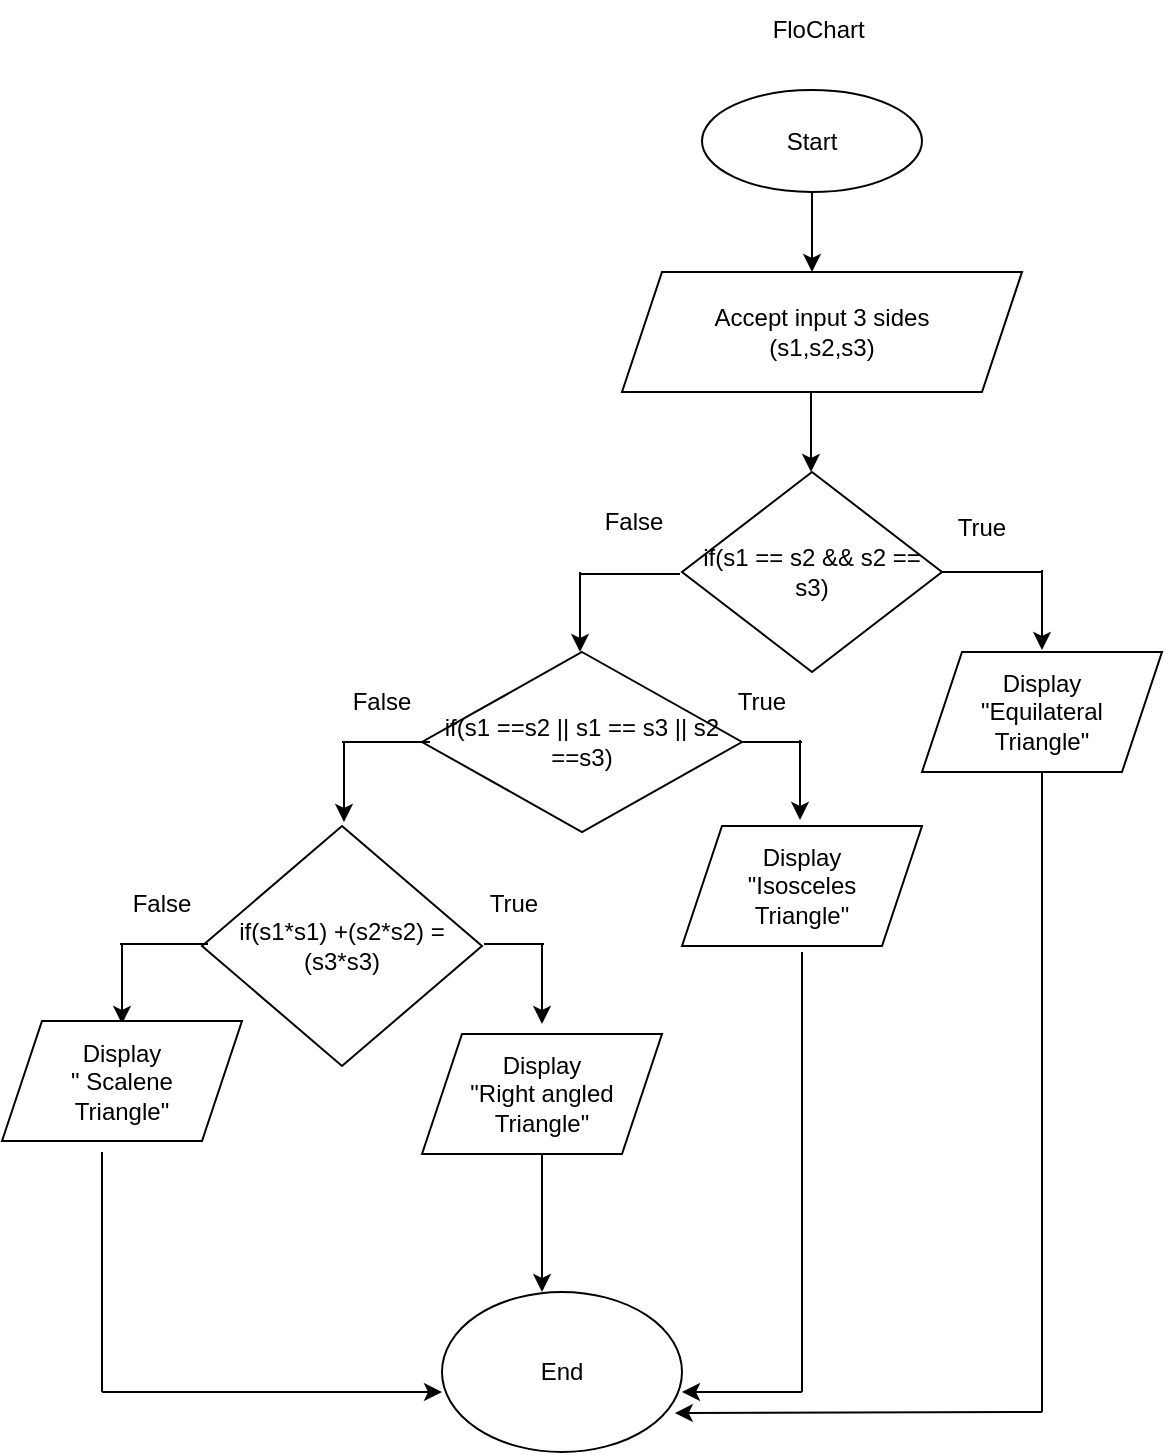 <mxfile version="20.3.0" type="device"><diagram id="ERmnXm7cvSljJi_ShG2y" name="Page-1"><mxGraphModel dx="1038" dy="539" grid="1" gridSize="10" guides="1" tooltips="1" connect="1" arrows="1" fold="1" page="1" pageScale="1" pageWidth="850" pageHeight="1100" math="0" shadow="0"><root><mxCell id="0"/><mxCell id="1" parent="0"/><mxCell id="SV2vGUkEhlJKs8O1mkE8-1" value="FloChart&amp;nbsp;" style="text;html=1;strokeColor=none;fillColor=none;align=center;verticalAlign=middle;whiteSpace=wrap;rounded=0;" vertex="1" parent="1"><mxGeometry x="270" y="14" width="280" height="30" as="geometry"/></mxCell><mxCell id="SV2vGUkEhlJKs8O1mkE8-2" value="Start" style="ellipse;whiteSpace=wrap;html=1;" vertex="1" parent="1"><mxGeometry x="350" y="59" width="110" height="51" as="geometry"/></mxCell><mxCell id="SV2vGUkEhlJKs8O1mkE8-3" value="Accept input 3 sides&lt;br&gt;(s1,s2,s3)" style="shape=parallelogram;perimeter=parallelogramPerimeter;whiteSpace=wrap;html=1;fixedSize=1;" vertex="1" parent="1"><mxGeometry x="310" y="150" width="200" height="60" as="geometry"/></mxCell><mxCell id="SV2vGUkEhlJKs8O1mkE8-4" value="" style="endArrow=classic;html=1;rounded=0;exitX=0.5;exitY=1;exitDx=0;exitDy=0;" edge="1" parent="1" source="SV2vGUkEhlJKs8O1mkE8-2"><mxGeometry width="50" height="50" relative="1" as="geometry"><mxPoint x="500" y="209" as="sourcePoint"/><mxPoint x="405" y="150" as="targetPoint"/></mxGeometry></mxCell><mxCell id="SV2vGUkEhlJKs8O1mkE8-5" value="" style="endArrow=classic;html=1;rounded=0;" edge="1" parent="1"><mxGeometry width="50" height="50" relative="1" as="geometry"><mxPoint x="404.5" y="210" as="sourcePoint"/><mxPoint x="404.5" y="250" as="targetPoint"/></mxGeometry></mxCell><mxCell id="SV2vGUkEhlJKs8O1mkE8-6" value="if(s1 == s2 &amp;amp;&amp;amp; s2 == s3)" style="rhombus;whiteSpace=wrap;html=1;" vertex="1" parent="1"><mxGeometry x="340" y="250" width="130" height="100" as="geometry"/></mxCell><mxCell id="SV2vGUkEhlJKs8O1mkE8-7" value="" style="endArrow=none;html=1;rounded=0;exitX=1;exitY=0.5;exitDx=0;exitDy=0;" edge="1" parent="1" source="SV2vGUkEhlJKs8O1mkE8-6"><mxGeometry width="50" height="50" relative="1" as="geometry"><mxPoint x="500" y="290" as="sourcePoint"/><mxPoint x="520" y="300" as="targetPoint"/></mxGeometry></mxCell><mxCell id="SV2vGUkEhlJKs8O1mkE8-8" value="" style="endArrow=none;html=1;rounded=0;exitX=1;exitY=0.5;exitDx=0;exitDy=0;" edge="1" parent="1"><mxGeometry width="50" height="50" relative="1" as="geometry"><mxPoint x="289" y="301" as="sourcePoint"/><mxPoint x="339" y="301" as="targetPoint"/></mxGeometry></mxCell><mxCell id="SV2vGUkEhlJKs8O1mkE8-9" value="" style="endArrow=classic;html=1;rounded=0;" edge="1" parent="1"><mxGeometry width="50" height="50" relative="1" as="geometry"><mxPoint x="520" y="299" as="sourcePoint"/><mxPoint x="520" y="339" as="targetPoint"/></mxGeometry></mxCell><mxCell id="SV2vGUkEhlJKs8O1mkE8-10" value="" style="endArrow=classic;html=1;rounded=0;" edge="1" parent="1"><mxGeometry width="50" height="50" relative="1" as="geometry"><mxPoint x="289" y="300" as="sourcePoint"/><mxPoint x="289" y="340" as="targetPoint"/></mxGeometry></mxCell><mxCell id="SV2vGUkEhlJKs8O1mkE8-11" value="False" style="text;html=1;strokeColor=none;fillColor=none;align=center;verticalAlign=middle;whiteSpace=wrap;rounded=0;" vertex="1" parent="1"><mxGeometry x="286" y="260" width="60" height="30" as="geometry"/></mxCell><mxCell id="SV2vGUkEhlJKs8O1mkE8-12" value="True&lt;span style=&quot;color: rgba(0, 0, 0, 0); font-family: monospace; font-size: 0px; text-align: start;&quot;&gt;%3CmxGraphModel%3E%3Croot%3E%3CmxCell%20id%3D%220%22%2F%3E%3CmxCell%20id%3D%221%22%20parent%3D%220%22%2F%3E%3CmxCell%20id%3D%222%22%20value%3D%22%22%20style%3D%22endArrow%3Dclassic%3Bhtml%3D1%3Brounded%3D0%3B%22%20edge%3D%221%22%20parent%3D%221%22%3E%3CmxGeometry%20width%3D%2250%22%20height%3D%2250%22%20relative%3D%221%22%20as%3D%22geometry%22%3E%3CmxPoint%20x%3D%22518%22%20y%3D%22299%22%20as%3D%22sourcePoint%22%2F%3E%3CmxPoint%20x%3D%22518%22%20y%3D%22339%22%20as%3D%22targetPoint%22%2F%3E%3C%2FmxGeometry%3E%3C%2FmxCell%3E%3C%2Froot%3E%3C%2FmxGraphModel%3E&lt;/span&gt;" style="text;html=1;strokeColor=none;fillColor=none;align=center;verticalAlign=middle;whiteSpace=wrap;rounded=0;" vertex="1" parent="1"><mxGeometry x="460" y="263" width="60" height="30" as="geometry"/></mxCell><mxCell id="SV2vGUkEhlJKs8O1mkE8-14" value="if(s1 ==s2 || s1 == s3 || s2 ==s3)" style="rhombus;whiteSpace=wrap;html=1;" vertex="1" parent="1"><mxGeometry x="210" y="340" width="160" height="90" as="geometry"/></mxCell><mxCell id="SV2vGUkEhlJKs8O1mkE8-16" value="" style="endArrow=none;html=1;rounded=0;exitX=1;exitY=0.5;exitDx=0;exitDy=0;" edge="1" parent="1" source="SV2vGUkEhlJKs8O1mkE8-14"><mxGeometry width="50" height="50" relative="1" as="geometry"><mxPoint x="360" y="460" as="sourcePoint"/><mxPoint x="400" y="385" as="targetPoint"/></mxGeometry></mxCell><mxCell id="SV2vGUkEhlJKs8O1mkE8-17" value="" style="endArrow=none;html=1;rounded=0;" edge="1" parent="1"><mxGeometry width="50" height="50" relative="1" as="geometry"><mxPoint x="170" y="385" as="sourcePoint"/><mxPoint x="214" y="385" as="targetPoint"/></mxGeometry></mxCell><mxCell id="SV2vGUkEhlJKs8O1mkE8-18" value="" style="endArrow=classic;html=1;rounded=0;" edge="1" parent="1"><mxGeometry width="50" height="50" relative="1" as="geometry"><mxPoint x="399" y="384" as="sourcePoint"/><mxPoint x="399" y="424" as="targetPoint"/></mxGeometry></mxCell><mxCell id="SV2vGUkEhlJKs8O1mkE8-19" value="" style="endArrow=classic;html=1;rounded=0;" edge="1" parent="1"><mxGeometry width="50" height="50" relative="1" as="geometry"><mxPoint x="171" y="385" as="sourcePoint"/><mxPoint x="171" y="425" as="targetPoint"/></mxGeometry></mxCell><mxCell id="SV2vGUkEhlJKs8O1mkE8-20" value="False" style="text;html=1;strokeColor=none;fillColor=none;align=center;verticalAlign=middle;whiteSpace=wrap;rounded=0;" vertex="1" parent="1"><mxGeometry x="160" y="350" width="60" height="30" as="geometry"/></mxCell><mxCell id="SV2vGUkEhlJKs8O1mkE8-21" value="True" style="text;html=1;strokeColor=none;fillColor=none;align=center;verticalAlign=middle;whiteSpace=wrap;rounded=0;" vertex="1" parent="1"><mxGeometry x="350" y="350" width="60" height="30" as="geometry"/></mxCell><mxCell id="SV2vGUkEhlJKs8O1mkE8-23" value="if(s1*s1) +(s2*s2) = (s3*s3)" style="rhombus;whiteSpace=wrap;html=1;" vertex="1" parent="1"><mxGeometry x="100" y="427" width="140" height="120" as="geometry"/></mxCell><mxCell id="SV2vGUkEhlJKs8O1mkE8-24" value="" style="endArrow=none;html=1;rounded=0;" edge="1" parent="1"><mxGeometry width="50" height="50" relative="1" as="geometry"><mxPoint x="59" y="486" as="sourcePoint"/><mxPoint x="103" y="486" as="targetPoint"/></mxGeometry></mxCell><mxCell id="SV2vGUkEhlJKs8O1mkE8-25" value="" style="endArrow=classic;html=1;rounded=0;" edge="1" parent="1"><mxGeometry width="50" height="50" relative="1" as="geometry"><mxPoint x="60" y="486" as="sourcePoint"/><mxPoint x="60" y="526" as="targetPoint"/></mxGeometry></mxCell><mxCell id="SV2vGUkEhlJKs8O1mkE8-28" value="" style="endArrow=none;html=1;rounded=0;exitX=1;exitY=0.5;exitDx=0;exitDy=0;" edge="1" parent="1"><mxGeometry width="50" height="50" relative="1" as="geometry"><mxPoint x="241" y="486" as="sourcePoint"/><mxPoint x="271" y="486" as="targetPoint"/></mxGeometry></mxCell><mxCell id="SV2vGUkEhlJKs8O1mkE8-29" value="" style="endArrow=classic;html=1;rounded=0;" edge="1" parent="1"><mxGeometry width="50" height="50" relative="1" as="geometry"><mxPoint x="270" y="486" as="sourcePoint"/><mxPoint x="270" y="526" as="targetPoint"/></mxGeometry></mxCell><mxCell id="SV2vGUkEhlJKs8O1mkE8-30" value="True" style="text;html=1;strokeColor=none;fillColor=none;align=center;verticalAlign=middle;whiteSpace=wrap;rounded=0;" vertex="1" parent="1"><mxGeometry x="226" y="456.5" width="60" height="19" as="geometry"/></mxCell><mxCell id="SV2vGUkEhlJKs8O1mkE8-31" value="False" style="text;html=1;strokeColor=none;fillColor=none;align=center;verticalAlign=middle;whiteSpace=wrap;rounded=0;" vertex="1" parent="1"><mxGeometry x="50" y="451" width="60" height="30" as="geometry"/></mxCell><mxCell id="SV2vGUkEhlJKs8O1mkE8-38" value="Display&lt;br&gt;&quot;Equilateral&lt;br&gt;Triangle&quot;" style="shape=parallelogram;perimeter=parallelogramPerimeter;whiteSpace=wrap;html=1;fixedSize=1;" vertex="1" parent="1"><mxGeometry x="460" y="340" width="120" height="60" as="geometry"/></mxCell><mxCell id="SV2vGUkEhlJKs8O1mkE8-39" value="Display&lt;br&gt;&quot;Isosceles&lt;br&gt;Triangle&quot;" style="shape=parallelogram;perimeter=parallelogramPerimeter;whiteSpace=wrap;html=1;fixedSize=1;" vertex="1" parent="1"><mxGeometry x="340" y="427" width="120" height="60" as="geometry"/></mxCell><mxCell id="SV2vGUkEhlJKs8O1mkE8-40" value="Display&lt;br&gt;&quot;Right angled&lt;br&gt;Triangle&quot;" style="shape=parallelogram;perimeter=parallelogramPerimeter;whiteSpace=wrap;html=1;fixedSize=1;" vertex="1" parent="1"><mxGeometry x="210" y="531" width="120" height="60" as="geometry"/></mxCell><mxCell id="SV2vGUkEhlJKs8O1mkE8-41" value="Display&lt;br&gt;&quot; Scalene&lt;br&gt;Triangle&quot;" style="shape=parallelogram;perimeter=parallelogramPerimeter;whiteSpace=wrap;html=1;fixedSize=1;" vertex="1" parent="1"><mxGeometry y="524.5" width="120" height="60" as="geometry"/></mxCell><mxCell id="SV2vGUkEhlJKs8O1mkE8-43" value="" style="endArrow=none;html=1;rounded=0;entryX=0.5;entryY=1;entryDx=0;entryDy=0;" edge="1" parent="1" target="SV2vGUkEhlJKs8O1mkE8-38"><mxGeometry width="50" height="50" relative="1" as="geometry"><mxPoint x="520" y="720" as="sourcePoint"/><mxPoint x="550" y="420" as="targetPoint"/></mxGeometry></mxCell><mxCell id="SV2vGUkEhlJKs8O1mkE8-44" value="" style="endArrow=none;html=1;rounded=0;" edge="1" parent="1"><mxGeometry width="50" height="50" relative="1" as="geometry"><mxPoint x="400" y="710" as="sourcePoint"/><mxPoint x="400" y="490" as="targetPoint"/></mxGeometry></mxCell><mxCell id="SV2vGUkEhlJKs8O1mkE8-46" value="" style="endArrow=none;html=1;rounded=0;" edge="1" parent="1"><mxGeometry width="50" height="50" relative="1" as="geometry"><mxPoint x="50" y="710" as="sourcePoint"/><mxPoint x="50" y="590" as="targetPoint"/></mxGeometry></mxCell><mxCell id="SV2vGUkEhlJKs8O1mkE8-47" value="End" style="ellipse;whiteSpace=wrap;html=1;" vertex="1" parent="1"><mxGeometry x="220" y="660" width="120" height="80" as="geometry"/></mxCell><mxCell id="SV2vGUkEhlJKs8O1mkE8-48" value="" style="endArrow=classic;html=1;rounded=0;entryX=0;entryY=0.625;entryDx=0;entryDy=0;entryPerimeter=0;" edge="1" parent="1" target="SV2vGUkEhlJKs8O1mkE8-47"><mxGeometry width="50" height="50" relative="1" as="geometry"><mxPoint x="50" y="710" as="sourcePoint"/><mxPoint x="140" y="710" as="targetPoint"/></mxGeometry></mxCell><mxCell id="SV2vGUkEhlJKs8O1mkE8-49" value="" style="endArrow=classic;html=1;rounded=0;" edge="1" parent="1"><mxGeometry width="50" height="50" relative="1" as="geometry"><mxPoint x="400" y="710" as="sourcePoint"/><mxPoint x="340" y="710" as="targetPoint"/></mxGeometry></mxCell><mxCell id="SV2vGUkEhlJKs8O1mkE8-50" value="" style="endArrow=classic;html=1;rounded=0;entryX=0.97;entryY=0.757;entryDx=0;entryDy=0;entryPerimeter=0;" edge="1" parent="1" target="SV2vGUkEhlJKs8O1mkE8-47"><mxGeometry width="50" height="50" relative="1" as="geometry"><mxPoint x="520" y="720" as="sourcePoint"/><mxPoint x="350" y="720" as="targetPoint"/></mxGeometry></mxCell><mxCell id="SV2vGUkEhlJKs8O1mkE8-51" value="" style="endArrow=classic;html=1;rounded=0;exitX=0.5;exitY=1;exitDx=0;exitDy=0;" edge="1" parent="1" source="SV2vGUkEhlJKs8O1mkE8-40"><mxGeometry width="50" height="50" relative="1" as="geometry"><mxPoint x="231" y="710" as="sourcePoint"/><mxPoint x="270" y="660" as="targetPoint"/></mxGeometry></mxCell></root></mxGraphModel></diagram></mxfile>